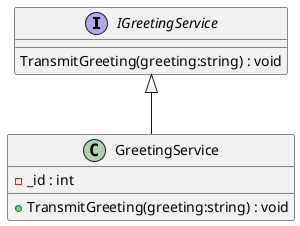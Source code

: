 @startuml
interface IGreetingService {
    TransmitGreeting(greeting:string) : void
}
class GreetingService {
    - _id : int
    + TransmitGreeting(greeting:string) : void
}
IGreetingService <|-- GreetingService
@enduml
